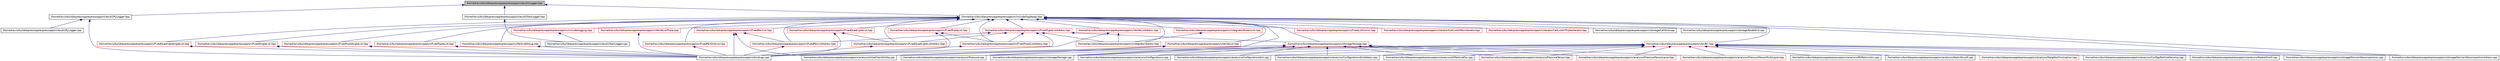 digraph G
{
  edge [fontname="Helvetica",fontsize="10",labelfontname="Helvetica",labelfontsize="10"];
  node [fontname="Helvetica",fontsize="10",shape=record];
  Node1 [label="/home/travis/build/espressopp/espressopp/src/esutil/Logger.hpp",height=0.2,width=0.4,color="black", fillcolor="grey75", style="filled" fontcolor="black"];
  Node1 -> Node2 [dir="back",color="midnightblue",fontsize="10",style="solid",fontname="Helvetica"];
  Node2 [label="/home/travis/build/espressopp/espressopp/src/esutil/GenLogger.hpp",height=0.2,width=0.4,color="black", fillcolor="white", style="filled",URL="$GenLogger_8hpp.html",tooltip="Python implementation for logging."];
  Node2 -> Node3 [dir="back",color="midnightblue",fontsize="10",style="solid",fontname="Helvetica"];
  Node3 [label="/home/travis/build/espressopp/espressopp/src/esutil/GenLogger.cpp",height=0.2,width=0.4,color="black", fillcolor="white", style="filled",URL="$GenLogger_8cpp.html",tooltip="Implementation of a genereric Logging facility."];
  Node1 -> Node4 [dir="back",color="midnightblue",fontsize="10",style="solid",fontname="Helvetica"];
  Node4 [label="/home/travis/build/espressopp/espressopp/src/esutil/PyLogger.hpp",height=0.2,width=0.4,color="black", fillcolor="white", style="filled",URL="$PyLogger_8hpp.html",tooltip="Python implementation for logging."];
  Node4 -> Node5 [dir="back",color="midnightblue",fontsize="10",style="solid",fontname="Helvetica"];
  Node5 [label="/home/travis/build/espressopp/espressopp/src/bindings.cpp",height=0.2,width=0.4,color="black", fillcolor="white", style="filled",URL="$bindings_8cpp.html"];
  Node4 -> Node6 [dir="back",color="midnightblue",fontsize="10",style="solid",fontname="Helvetica"];
  Node6 [label="/home/travis/build/espressopp/espressopp/src/esutil/PyLogger.cpp",height=0.2,width=0.4,color="black", fillcolor="white", style="filled",URL="$PyLogger_8cpp.html",tooltip="Implementation of logging via Python."];
  Node1 -> Node7 [dir="back",color="midnightblue",fontsize="10",style="solid",fontname="Helvetica"];
  Node7 [label="/home/travis/build/espressopp/espressopp/src/include/log4espp.hpp",height=0.2,width=0.4,color="black", fillcolor="white", style="filled",URL="$log4espp_8hpp.html"];
  Node7 -> Node8 [dir="back",color="midnightblue",fontsize="10",style="solid",fontname="Helvetica"];
  Node8 [label="/home/travis/build/espressopp/espressopp/src/bc/BC.hpp",height=0.2,width=0.4,color="red", fillcolor="white", style="filled",URL="$BC_8hpp.html"];
  Node8 -> Node9 [dir="back",color="midnightblue",fontsize="10",style="solid",fontname="Helvetica"];
  Node9 [label="/home/travis/build/espressopp/espressopp/src/analysis/AllParticlePos.cpp",height=0.2,width=0.4,color="black", fillcolor="white", style="filled",URL="$AllParticlePos_8cpp.html"];
  Node8 -> Node10 [dir="back",color="midnightblue",fontsize="10",style="solid",fontname="Helvetica"];
  Node10 [label="/home/travis/build/espressopp/espressopp/src/analysis/PressureTensor.hpp",height=0.2,width=0.4,color="red", fillcolor="white", style="filled",URL="$PressureTensor_8hpp.html"];
  Node8 -> Node11 [dir="back",color="midnightblue",fontsize="10",style="solid",fontname="Helvetica"];
  Node11 [label="/home/travis/build/espressopp/espressopp/src/analysis/PressureTensorLayer.hpp",height=0.2,width=0.4,color="red", fillcolor="white", style="filled",URL="$PressureTensorLayer_8hpp.html"];
  Node8 -> Node12 [dir="back",color="midnightblue",fontsize="10",style="solid",fontname="Helvetica"];
  Node12 [label="/home/travis/build/espressopp/espressopp/src/analysis/PressureTensorMultiLayer.hpp",height=0.2,width=0.4,color="red", fillcolor="white", style="filled",URL="$PressureTensorMultiLayer_8hpp.html"];
  Node8 -> Node13 [dir="back",color="midnightblue",fontsize="10",style="solid",fontname="Helvetica"];
  Node13 [label="/home/travis/build/espressopp/espressopp/src/analysis/NeighborFluctuation.hpp",height=0.2,width=0.4,color="red", fillcolor="white", style="filled",URL="$NeighborFluctuation_8hpp.html"];
  Node8 -> Node14 [dir="back",color="midnightblue",fontsize="10",style="solid",fontname="Helvetica"];
  Node14 [label="/home/travis/build/espressopp/espressopp/src/analysis/ConfigsParticleDecomp.cpp",height=0.2,width=0.4,color="black", fillcolor="white", style="filled",URL="$ConfigsParticleDecomp_8cpp.html"];
  Node8 -> Node15 [dir="back",color="midnightblue",fontsize="10",style="solid",fontname="Helvetica"];
  Node15 [label="/home/travis/build/espressopp/espressopp/src/analysis/Configurations.cpp",height=0.2,width=0.4,color="black", fillcolor="white", style="filled",URL="$Configurations_8cpp.html"];
  Node8 -> Node16 [dir="back",color="midnightblue",fontsize="10",style="solid",fontname="Helvetica"];
  Node16 [label="/home/travis/build/espressopp/espressopp/src/analysis/ConfigurationsExt.cpp",height=0.2,width=0.4,color="black", fillcolor="white", style="filled",URL="$ConfigurationsExt_8cpp.html"];
  Node8 -> Node17 [dir="back",color="midnightblue",fontsize="10",style="solid",fontname="Helvetica"];
  Node17 [label="/home/travis/build/espressopp/espressopp/src/analysis/ConfigurationsExtAdress.cpp",height=0.2,width=0.4,color="black", fillcolor="white", style="filled",URL="$ConfigurationsExtAdress_8cpp.html"];
  Node8 -> Node18 [dir="back",color="midnightblue",fontsize="10",style="solid",fontname="Helvetica"];
  Node18 [label="/home/travis/build/espressopp/espressopp/src/analysis/IntraChainDistSq.cpp",height=0.2,width=0.4,color="black", fillcolor="white", style="filled",URL="$IntraChainDistSq_8cpp.html"];
  Node8 -> Node19 [dir="back",color="midnightblue",fontsize="10",style="solid",fontname="Helvetica"];
  Node19 [label="/home/travis/build/espressopp/espressopp/src/analysis/Pressure.cpp",height=0.2,width=0.4,color="black", fillcolor="white", style="filled",URL="$Pressure_8cpp.html"];
  Node8 -> Node20 [dir="back",color="midnightblue",fontsize="10",style="solid",fontname="Helvetica"];
  Node20 [label="/home/travis/build/espressopp/espressopp/src/analysis/RadialDistrF.cpp",height=0.2,width=0.4,color="black", fillcolor="white", style="filled",URL="$RadialDistrF_8cpp.html"];
  Node8 -> Node21 [dir="back",color="midnightblue",fontsize="10",style="solid",fontname="Helvetica"];
  Node21 [label="/home/travis/build/espressopp/espressopp/src/analysis/RDFatomistic.cpp",height=0.2,width=0.4,color="black", fillcolor="white", style="filled",URL="$RDFatomistic_8cpp.html"];
  Node8 -> Node22 [dir="back",color="midnightblue",fontsize="10",style="solid",fontname="Helvetica"];
  Node22 [label="/home/travis/build/espressopp/espressopp/src/analysis/StaticStructF.cpp",height=0.2,width=0.4,color="black", fillcolor="white", style="filled",URL="$StaticStructF_8cpp.html"];
  Node8 -> Node23 [dir="back",color="midnightblue",fontsize="10",style="solid",fontname="Helvetica"];
  Node23 [label="/home/travis/build/espressopp/espressopp/src/storage/DomainDecomposition.cpp",height=0.2,width=0.4,color="black", fillcolor="white", style="filled",URL="$DomainDecomposition_8cpp.html"];
  Node8 -> Node24 [dir="back",color="midnightblue",fontsize="10",style="solid",fontname="Helvetica"];
  Node24 [label="/home/travis/build/espressopp/espressopp/src/storage/DomainDecompositionAdress.cpp",height=0.2,width=0.4,color="black", fillcolor="white", style="filled",URL="$DomainDecompositionAdress_8cpp.html"];
  Node8 -> Node25 [dir="back",color="midnightblue",fontsize="10",style="solid",fontname="Helvetica"];
  Node25 [label="/home/travis/build/espressopp/espressopp/src/storage/Storage.cpp",height=0.2,width=0.4,color="black", fillcolor="white", style="filled",URL="$Storage_8cpp.html"];
  Node7 -> Node26 [dir="back",color="midnightblue",fontsize="10",style="solid",fontname="Helvetica"];
  Node26 [label="/home/travis/build/espressopp/espressopp/src/storage/Storage.hpp",height=0.2,width=0.4,color="red", fillcolor="white", style="filled",URL="$Storage_8hpp.html"];
  Node26 -> Node9 [dir="back",color="midnightblue",fontsize="10",style="solid",fontname="Helvetica"];
  Node26 -> Node10 [dir="back",color="midnightblue",fontsize="10",style="solid",fontname="Helvetica"];
  Node26 -> Node11 [dir="back",color="midnightblue",fontsize="10",style="solid",fontname="Helvetica"];
  Node26 -> Node12 [dir="back",color="midnightblue",fontsize="10",style="solid",fontname="Helvetica"];
  Node26 -> Node15 [dir="back",color="midnightblue",fontsize="10",style="solid",fontname="Helvetica"];
  Node26 -> Node16 [dir="back",color="midnightblue",fontsize="10",style="solid",fontname="Helvetica"];
  Node26 -> Node17 [dir="back",color="midnightblue",fontsize="10",style="solid",fontname="Helvetica"];
  Node26 -> Node18 [dir="back",color="midnightblue",fontsize="10",style="solid",fontname="Helvetica"];
  Node26 -> Node25 [dir="back",color="midnightblue",fontsize="10",style="solid",fontname="Helvetica"];
  Node7 -> Node27 [dir="back",color="midnightblue",fontsize="10",style="solid",fontname="Helvetica"];
  Node27 [label="/home/travis/build/espressopp/espressopp/src/FixedListComm.hpp",height=0.2,width=0.4,color="red", fillcolor="white", style="filled",URL="$FixedListComm_8hpp.html"];
  Node7 -> Node28 [dir="back",color="midnightblue",fontsize="10",style="solid",fontname="Helvetica"];
  Node28 [label="/home/travis/build/espressopp/espressopp/src/FixedPairDistList.hpp",height=0.2,width=0.4,color="red", fillcolor="white", style="filled",URL="$FixedPairDistList_8hpp.html"];
  Node28 -> Node5 [dir="back",color="midnightblue",fontsize="10",style="solid",fontname="Helvetica"];
  Node7 -> Node29 [dir="back",color="midnightblue",fontsize="10",style="solid",fontname="Helvetica"];
  Node29 [label="/home/travis/build/espressopp/espressopp/src/FixedPairList.hpp",height=0.2,width=0.4,color="red", fillcolor="white", style="filled",URL="$FixedPairList_8hpp.html"];
  Node29 -> Node18 [dir="back",color="midnightblue",fontsize="10",style="solid",fontname="Helvetica"];
  Node29 -> Node5 [dir="back",color="midnightblue",fontsize="10",style="solid",fontname="Helvetica"];
  Node29 -> Node30 [dir="back",color="midnightblue",fontsize="10",style="solid",fontname="Helvetica"];
  Node30 [label="/home/travis/build/espressopp/espressopp/src/FixedPairListAdress.hpp",height=0.2,width=0.4,color="red", fillcolor="white", style="filled",URL="$FixedPairListAdress_8hpp.html"];
  Node30 -> Node5 [dir="back",color="midnightblue",fontsize="10",style="solid",fontname="Helvetica"];
  Node7 -> Node30 [dir="back",color="midnightblue",fontsize="10",style="solid",fontname="Helvetica"];
  Node7 -> Node31 [dir="back",color="midnightblue",fontsize="10",style="solid",fontname="Helvetica"];
  Node31 [label="/home/travis/build/espressopp/espressopp/src/FixedTupleListAdress.hpp",height=0.2,width=0.4,color="red", fillcolor="white", style="filled",URL="$FixedTupleListAdress_8hpp.html"];
  Node31 -> Node5 [dir="back",color="midnightblue",fontsize="10",style="solid",fontname="Helvetica"];
  Node31 -> Node26 [dir="back",color="midnightblue",fontsize="10",style="solid",fontname="Helvetica"];
  Node31 -> Node30 [dir="back",color="midnightblue",fontsize="10",style="solid",fontname="Helvetica"];
  Node31 -> Node32 [dir="back",color="midnightblue",fontsize="10",style="solid",fontname="Helvetica"];
  Node32 [label="/home/travis/build/espressopp/espressopp/src/FixedQuadrupleListAdress.hpp",height=0.2,width=0.4,color="red", fillcolor="white", style="filled",URL="$FixedQuadrupleListAdress_8hpp.html"];
  Node32 -> Node5 [dir="back",color="midnightblue",fontsize="10",style="solid",fontname="Helvetica"];
  Node31 -> Node33 [dir="back",color="midnightblue",fontsize="10",style="solid",fontname="Helvetica"];
  Node33 [label="/home/travis/build/espressopp/espressopp/src/FixedTripleListAdress.hpp",height=0.2,width=0.4,color="red", fillcolor="white", style="filled",URL="$FixedTripleListAdress_8hpp.html"];
  Node33 -> Node5 [dir="back",color="midnightblue",fontsize="10",style="solid",fontname="Helvetica"];
  Node31 -> Node34 [dir="back",color="midnightblue",fontsize="10",style="solid",fontname="Helvetica"];
  Node34 [label="/home/travis/build/espressopp/espressopp/src/integrator/Adress.hpp",height=0.2,width=0.4,color="red", fillcolor="white", style="filled",URL="$Adress_8hpp.html"];
  Node7 -> Node35 [dir="back",color="midnightblue",fontsize="10",style="solid",fontname="Helvetica"];
  Node35 [label="/home/travis/build/espressopp/espressopp/src/FixedQuadrupleAngleList.hpp",height=0.2,width=0.4,color="red", fillcolor="white", style="filled",URL="$FixedQuadrupleAngleList_8hpp.html"];
  Node35 -> Node5 [dir="back",color="midnightblue",fontsize="10",style="solid",fontname="Helvetica"];
  Node7 -> Node36 [dir="back",color="midnightblue",fontsize="10",style="solid",fontname="Helvetica"];
  Node36 [label="/home/travis/build/espressopp/espressopp/src/FixedQuadrupleList.hpp",height=0.2,width=0.4,color="red", fillcolor="white", style="filled",URL="$FixedQuadrupleList_8hpp.html"];
  Node36 -> Node5 [dir="back",color="midnightblue",fontsize="10",style="solid",fontname="Helvetica"];
  Node36 -> Node32 [dir="back",color="midnightblue",fontsize="10",style="solid",fontname="Helvetica"];
  Node7 -> Node32 [dir="back",color="midnightblue",fontsize="10",style="solid",fontname="Helvetica"];
  Node7 -> Node37 [dir="back",color="midnightblue",fontsize="10",style="solid",fontname="Helvetica"];
  Node37 [label="/home/travis/build/espressopp/espressopp/src/FixedSingleList.hpp",height=0.2,width=0.4,color="red", fillcolor="white", style="filled",URL="$FixedSingleList_8hpp.html"];
  Node37 -> Node5 [dir="back",color="midnightblue",fontsize="10",style="solid",fontname="Helvetica"];
  Node7 -> Node38 [dir="back",color="midnightblue",fontsize="10",style="solid",fontname="Helvetica"];
  Node38 [label="/home/travis/build/espressopp/espressopp/src/FixedTripleAngleList.hpp",height=0.2,width=0.4,color="red", fillcolor="white", style="filled",URL="$FixedTripleAngleList_8hpp.html"];
  Node38 -> Node5 [dir="back",color="midnightblue",fontsize="10",style="solid",fontname="Helvetica"];
  Node7 -> Node39 [dir="back",color="midnightblue",fontsize="10",style="solid",fontname="Helvetica"];
  Node39 [label="/home/travis/build/espressopp/espressopp/src/FixedTripleList.hpp",height=0.2,width=0.4,color="red", fillcolor="white", style="filled",URL="$FixedTripleList_8hpp.html"];
  Node39 -> Node5 [dir="back",color="midnightblue",fontsize="10",style="solid",fontname="Helvetica"];
  Node39 -> Node33 [dir="back",color="midnightblue",fontsize="10",style="solid",fontname="Helvetica"];
  Node7 -> Node33 [dir="back",color="midnightblue",fontsize="10",style="solid",fontname="Helvetica"];
  Node7 -> Node40 [dir="back",color="midnightblue",fontsize="10",style="solid",fontname="Helvetica"];
  Node40 [label="/home/travis/build/espressopp/espressopp/src/FixedTupleList.hpp",height=0.2,width=0.4,color="red", fillcolor="white", style="filled",URL="$FixedTupleList_8hpp.html"];
  Node40 -> Node5 [dir="back",color="midnightblue",fontsize="10",style="solid",fontname="Helvetica"];
  Node7 -> Node41 [dir="back",color="midnightblue",fontsize="10",style="solid",fontname="Helvetica"];
  Node41 [label="/home/travis/build/espressopp/espressopp/src/include/logging.hpp",height=0.2,width=0.4,color="red", fillcolor="white", style="filled",URL="$logging_8hpp.html"];
  Node41 -> Node3 [dir="back",color="midnightblue",fontsize="10",style="solid",fontname="Helvetica"];
  Node7 -> Node34 [dir="back",color="midnightblue",fontsize="10",style="solid",fontname="Helvetica"];
  Node7 -> Node42 [dir="back",color="midnightblue",fontsize="10",style="solid",fontname="Helvetica"];
  Node42 [label="/home/travis/build/espressopp/espressopp/src/integrator/Extension.hpp",height=0.2,width=0.4,color="red", fillcolor="white", style="filled",URL="$Extension_8hpp.html"];
  Node42 -> Node34 [dir="back",color="midnightblue",fontsize="10",style="solid",fontname="Helvetica"];
  Node7 -> Node43 [dir="back",color="midnightblue",fontsize="10",style="solid",fontname="Helvetica"];
  Node43 [label="/home/travis/build/espressopp/espressopp/src/ParticleGroup.hpp",height=0.2,width=0.4,color="red", fillcolor="white", style="filled",URL="$ParticleGroup_8hpp.html"];
  Node43 -> Node5 [dir="back",color="midnightblue",fontsize="10",style="solid",fontname="Helvetica"];
  Node7 -> Node44 [dir="back",color="midnightblue",fontsize="10",style="solid",fontname="Helvetica"];
  Node44 [label="/home/travis/build/espressopp/espressopp/src/iterator/CellListAllPairsIterator.hpp",height=0.2,width=0.4,color="red", fillcolor="white", style="filled",URL="$CellListAllPairsIterator_8hpp.html"];
  Node7 -> Node45 [dir="back",color="midnightblue",fontsize="10",style="solid",fontname="Helvetica"];
  Node45 [label="/home/travis/build/espressopp/espressopp/src/iterator/CellListAllTriplesIterator.hpp",height=0.2,width=0.4,color="red", fillcolor="white", style="filled",URL="$CellListAllTriplesIterator_8hpp.html"];
  Node7 -> Node46 [dir="back",color="midnightblue",fontsize="10",style="solid",fontname="Helvetica"];
  Node46 [label="/home/travis/build/espressopp/espressopp/src/storage/CellGrid.cpp",height=0.2,width=0.4,color="black", fillcolor="white", style="filled",URL="$CellGrid_8cpp.html"];
  Node7 -> Node23 [dir="back",color="midnightblue",fontsize="10",style="solid",fontname="Helvetica"];
  Node7 -> Node24 [dir="back",color="midnightblue",fontsize="10",style="solid",fontname="Helvetica"];
  Node7 -> Node47 [dir="back",color="midnightblue",fontsize="10",style="solid",fontname="Helvetica"];
  Node47 [label="/home/travis/build/espressopp/espressopp/src/storage/NodeGrid.cpp",height=0.2,width=0.4,color="black", fillcolor="white", style="filled",URL="$NodeGrid_8cpp.html"];
  Node7 -> Node25 [dir="back",color="midnightblue",fontsize="10",style="solid",fontname="Helvetica"];
  Node7 -> Node48 [dir="back",color="midnightblue",fontsize="10",style="solid",fontname="Helvetica"];
  Node48 [label="/home/travis/build/espressopp/espressopp/src/VerletList.hpp",height=0.2,width=0.4,color="red", fillcolor="white", style="filled",URL="$VerletList_8hpp.html"];
  Node48 -> Node19 [dir="back",color="midnightblue",fontsize="10",style="solid",fontname="Helvetica"];
  Node48 -> Node5 [dir="back",color="midnightblue",fontsize="10",style="solid",fontname="Helvetica"];
  Node7 -> Node49 [dir="back",color="midnightblue",fontsize="10",style="solid",fontname="Helvetica"];
  Node49 [label="/home/travis/build/espressopp/espressopp/src/VerletListAdress.hpp",height=0.2,width=0.4,color="red", fillcolor="white", style="filled",URL="$VerletListAdress_8hpp.html"];
  Node49 -> Node5 [dir="back",color="midnightblue",fontsize="10",style="solid",fontname="Helvetica"];
  Node49 -> Node34 [dir="back",color="midnightblue",fontsize="10",style="solid",fontname="Helvetica"];
  Node7 -> Node50 [dir="back",color="midnightblue",fontsize="10",style="solid",fontname="Helvetica"];
  Node50 [label="/home/travis/build/espressopp/espressopp/src/VerletListTriple.hpp",height=0.2,width=0.4,color="red", fillcolor="white", style="filled",URL="$VerletListTriple_8hpp.html"];
  Node50 -> Node5 [dir="back",color="midnightblue",fontsize="10",style="solid",fontname="Helvetica"];
}
